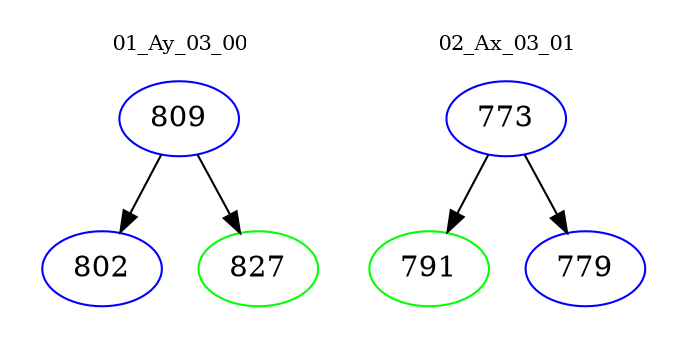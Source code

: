 digraph{
subgraph cluster_0 {
color = white
label = "01_Ay_03_00";
fontsize=10;
T0_809 [label="809", color="blue"]
T0_809 -> T0_802 [color="black"]
T0_802 [label="802", color="blue"]
T0_809 -> T0_827 [color="black"]
T0_827 [label="827", color="green"]
}
subgraph cluster_1 {
color = white
label = "02_Ax_03_01";
fontsize=10;
T1_773 [label="773", color="blue"]
T1_773 -> T1_791 [color="black"]
T1_791 [label="791", color="green"]
T1_773 -> T1_779 [color="black"]
T1_779 [label="779", color="blue"]
}
}

